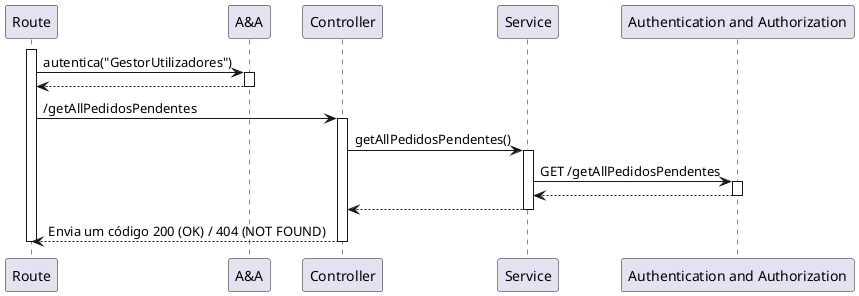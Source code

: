 @startuml vp3_getPedidosPendentes


participant Route as route
participant "A&A" as auth
participant Controller as ctrl
participant Service as svc
participant "Authentication and Authorization" as mdgt

activate route
route -> auth : autentica("GestorUtilizadores")
activate auth
auth --> route
deactivate auth
route -> ctrl : /getAllPedidosPendentes
activate ctrl
ctrl -> svc : getAllPedidosPendentes()
activate svc
svc -> mdgt : GET /getAllPedidosPendentes
activate mdgt 
mdgt --> svc
deactivate mdgt
svc --> ctrl
deactivate svc
ctrl --> route : Envia um código 200 (OK) / 404 (NOT FOUND) 
deactivate ctrl
deactivate route



@enduml